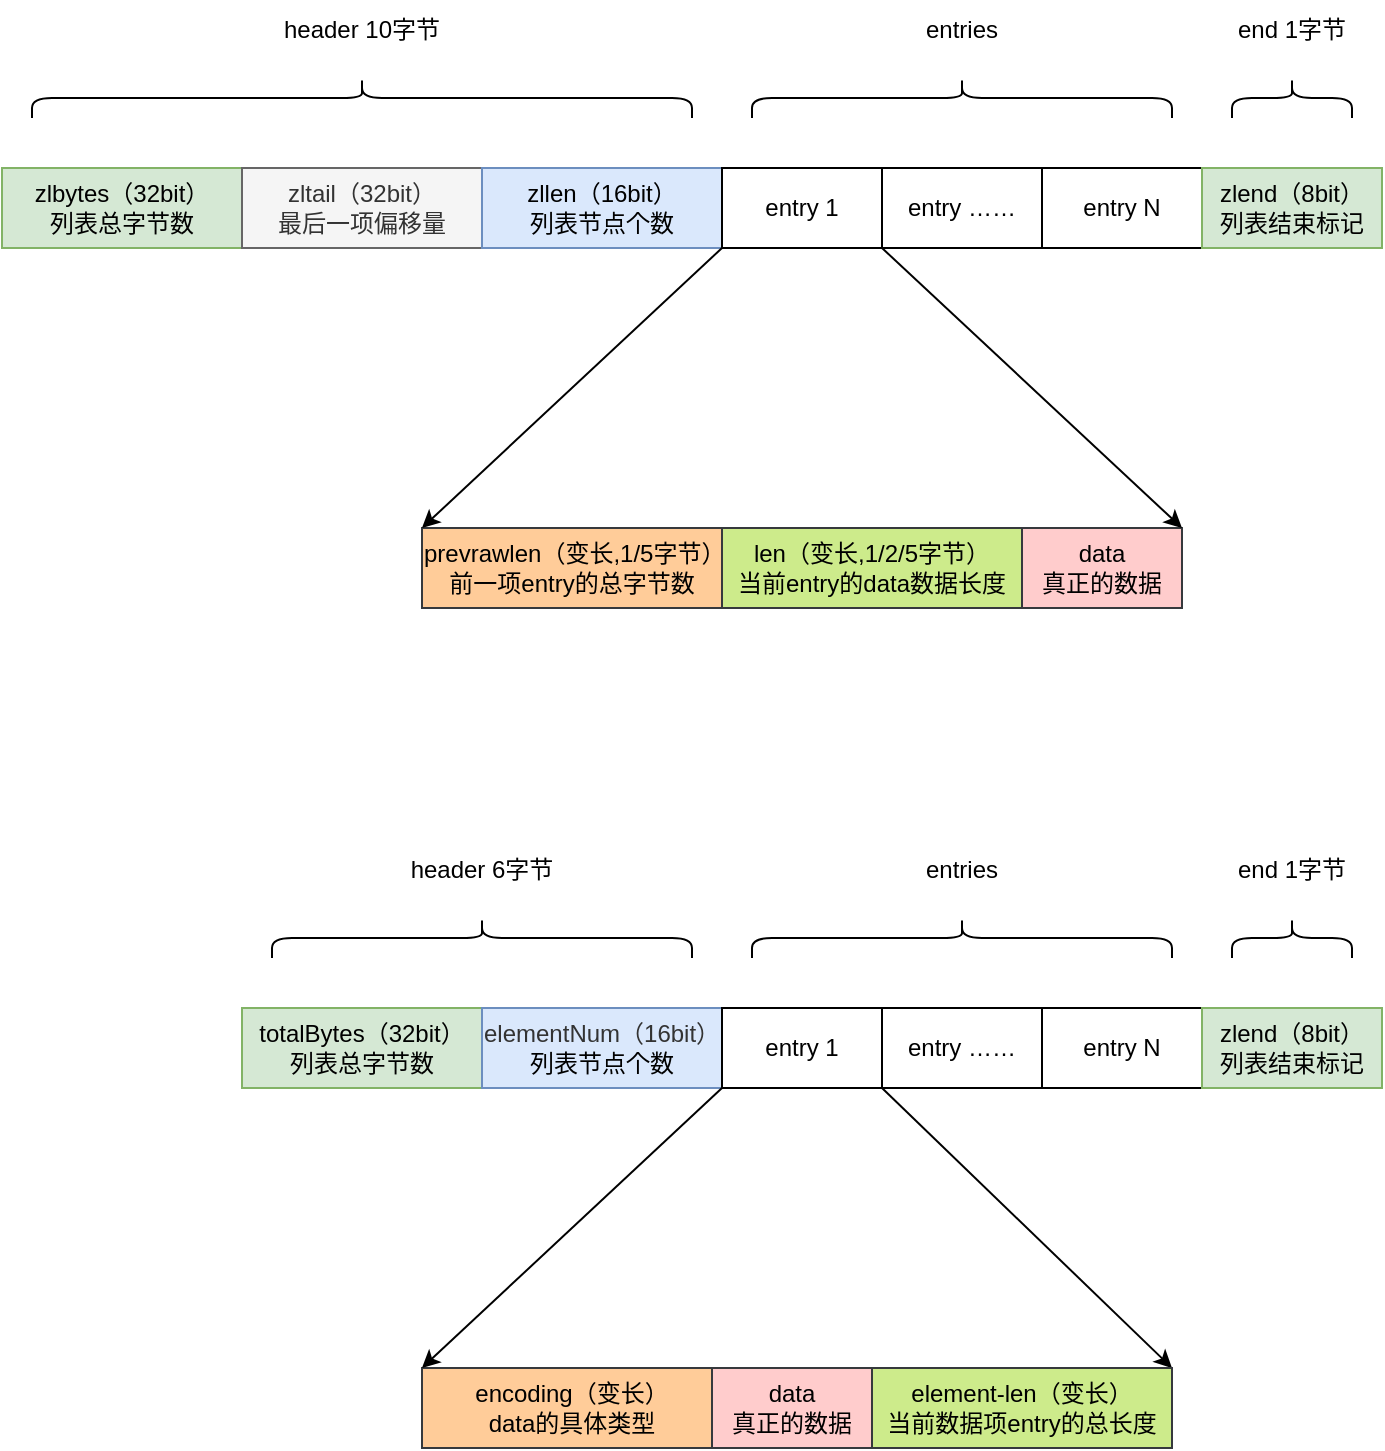 <mxfile version="24.0.7" type="github">
  <diagram name="第 1 页" id="Hzq1gPXP81v7amF3jc7R">
    <mxGraphModel dx="1150" dy="1814" grid="0" gridSize="10" guides="1" tooltips="1" connect="1" arrows="1" fold="1" page="1" pageScale="1" pageWidth="827" pageHeight="1169" math="0" shadow="0">
      <root>
        <mxCell id="0" />
        <mxCell id="1" parent="0" />
        <mxCell id="E9tjk1P1PD2Z4J70Hqr4-1" value="zlbytes（32bit）&lt;div&gt;列表总字节数&lt;/div&gt;" style="rounded=0;whiteSpace=wrap;html=1;fillColor=#d5e8d4;strokeColor=#82b366;" vertex="1" parent="1">
          <mxGeometry x="100" y="-500" width="120" height="40" as="geometry" />
        </mxCell>
        <mxCell id="E9tjk1P1PD2Z4J70Hqr4-3" value="zltail（32bit）&lt;div&gt;最后一项偏移量&lt;/div&gt;" style="rounded=0;whiteSpace=wrap;html=1;fillColor=#f5f5f5;fontColor=#333333;strokeColor=#666666;" vertex="1" parent="1">
          <mxGeometry x="220" y="-500" width="120" height="40" as="geometry" />
        </mxCell>
        <mxCell id="E9tjk1P1PD2Z4J70Hqr4-4" value="zllen（16bit）&lt;div&gt;列表节点个数&lt;/div&gt;" style="rounded=0;whiteSpace=wrap;html=1;fillColor=#dae8fc;strokeColor=#6c8ebf;" vertex="1" parent="1">
          <mxGeometry x="340" y="-500" width="120" height="40" as="geometry" />
        </mxCell>
        <mxCell id="E9tjk1P1PD2Z4J70Hqr4-5" value="entry 1" style="rounded=0;whiteSpace=wrap;html=1;" vertex="1" parent="1">
          <mxGeometry x="460" y="-500" width="80" height="40" as="geometry" />
        </mxCell>
        <mxCell id="E9tjk1P1PD2Z4J70Hqr4-6" value="entry ……" style="rounded=0;whiteSpace=wrap;html=1;" vertex="1" parent="1">
          <mxGeometry x="540" y="-500" width="80" height="40" as="geometry" />
        </mxCell>
        <mxCell id="E9tjk1P1PD2Z4J70Hqr4-7" value="entry N" style="rounded=0;whiteSpace=wrap;html=1;" vertex="1" parent="1">
          <mxGeometry x="620" y="-500" width="80" height="40" as="geometry" />
        </mxCell>
        <mxCell id="E9tjk1P1PD2Z4J70Hqr4-8" value="zlend（8bit）&lt;div&gt;列表结束标记&lt;/div&gt;" style="rounded=0;whiteSpace=wrap;html=1;fillColor=#d5e8d4;strokeColor=#82b366;" vertex="1" parent="1">
          <mxGeometry x="700" y="-500" width="90" height="40" as="geometry" />
        </mxCell>
        <mxCell id="E9tjk1P1PD2Z4J70Hqr4-9" value="prevrawlen（变长,1/5字节）&lt;div&gt;前一项entry的总字节数&lt;/div&gt;" style="rounded=0;whiteSpace=wrap;html=1;fillColor=#ffcc99;strokeColor=#36393d;" vertex="1" parent="1">
          <mxGeometry x="310" y="-320" width="150" height="40" as="geometry" />
        </mxCell>
        <mxCell id="E9tjk1P1PD2Z4J70Hqr4-12" value="len（变长,1/2/5字节）&lt;div&gt;当前entry的data数据长度&lt;/div&gt;" style="rounded=0;whiteSpace=wrap;html=1;fillColor=#cdeb8b;strokeColor=#36393d;" vertex="1" parent="1">
          <mxGeometry x="460" y="-320" width="150" height="40" as="geometry" />
        </mxCell>
        <mxCell id="E9tjk1P1PD2Z4J70Hqr4-13" value="data&lt;div&gt;真正的数据&lt;/div&gt;" style="rounded=0;whiteSpace=wrap;html=1;fillColor=#ffcccc;strokeColor=#36393d;" vertex="1" parent="1">
          <mxGeometry x="610" y="-320" width="80" height="40" as="geometry" />
        </mxCell>
        <mxCell id="E9tjk1P1PD2Z4J70Hqr4-14" value="" style="endArrow=classic;html=1;rounded=0;exitX=0;exitY=1;exitDx=0;exitDy=0;entryX=0;entryY=0;entryDx=0;entryDy=0;" edge="1" parent="1" source="E9tjk1P1PD2Z4J70Hqr4-5" target="E9tjk1P1PD2Z4J70Hqr4-9">
          <mxGeometry width="50" height="50" relative="1" as="geometry">
            <mxPoint x="240" y="-250" as="sourcePoint" />
            <mxPoint x="290" y="-300" as="targetPoint" />
          </mxGeometry>
        </mxCell>
        <mxCell id="E9tjk1P1PD2Z4J70Hqr4-15" value="" style="endArrow=classic;html=1;rounded=0;exitX=0;exitY=1;exitDx=0;exitDy=0;entryX=1;entryY=0;entryDx=0;entryDy=0;" edge="1" parent="1" source="E9tjk1P1PD2Z4J70Hqr4-6" target="E9tjk1P1PD2Z4J70Hqr4-13">
          <mxGeometry width="50" height="50" relative="1" as="geometry">
            <mxPoint x="510" y="-390" as="sourcePoint" />
            <mxPoint x="750" y="-330" as="targetPoint" />
          </mxGeometry>
        </mxCell>
        <mxCell id="E9tjk1P1PD2Z4J70Hqr4-16" value="" style="shape=curlyBracket;whiteSpace=wrap;html=1;rounded=1;labelPosition=left;verticalLabelPosition=middle;align=right;verticalAlign=middle;rotation=90;" vertex="1" parent="1">
          <mxGeometry x="270" y="-700" width="20" height="330" as="geometry" />
        </mxCell>
        <mxCell id="E9tjk1P1PD2Z4J70Hqr4-17" value="" style="shape=curlyBracket;whiteSpace=wrap;html=1;rounded=1;labelPosition=left;verticalLabelPosition=middle;align=right;verticalAlign=middle;rotation=90;" vertex="1" parent="1">
          <mxGeometry x="570" y="-640" width="20" height="210" as="geometry" />
        </mxCell>
        <mxCell id="E9tjk1P1PD2Z4J70Hqr4-18" value="" style="shape=curlyBracket;whiteSpace=wrap;html=1;rounded=1;labelPosition=left;verticalLabelPosition=middle;align=right;verticalAlign=middle;rotation=90;" vertex="1" parent="1">
          <mxGeometry x="735" y="-565" width="20" height="60" as="geometry" />
        </mxCell>
        <mxCell id="E9tjk1P1PD2Z4J70Hqr4-19" value="header 10字节" style="text;html=1;align=center;verticalAlign=middle;whiteSpace=wrap;rounded=0;" vertex="1" parent="1">
          <mxGeometry x="235" y="-584" width="90" height="30" as="geometry" />
        </mxCell>
        <mxCell id="E9tjk1P1PD2Z4J70Hqr4-20" value="entries" style="text;html=1;align=center;verticalAlign=middle;whiteSpace=wrap;rounded=0;" vertex="1" parent="1">
          <mxGeometry x="535" y="-584" width="90" height="30" as="geometry" />
        </mxCell>
        <mxCell id="E9tjk1P1PD2Z4J70Hqr4-21" value="end 1字节" style="text;html=1;align=center;verticalAlign=middle;whiteSpace=wrap;rounded=0;" vertex="1" parent="1">
          <mxGeometry x="700" y="-584" width="90" height="30" as="geometry" />
        </mxCell>
        <mxCell id="E9tjk1P1PD2Z4J70Hqr4-22" value="&lt;span data-pm-slice=&quot;1 1 [&amp;quot;codeblock&amp;quot;,{&amp;quot;data-lang&amp;quot;:&amp;quot;cs&amp;quot;},&amp;quot;code&amp;quot;,{}]&quot;&gt;totalBytes&lt;/span&gt;（32bit）&lt;div&gt;列表总字节数&lt;/div&gt;" style="rounded=0;whiteSpace=wrap;html=1;fillColor=#d5e8d4;strokeColor=#82b366;" vertex="1" parent="1">
          <mxGeometry x="220" y="-80" width="120" height="40" as="geometry" />
        </mxCell>
        <mxCell id="E9tjk1P1PD2Z4J70Hqr4-24" value="&lt;span style=&quot;color: rgb(51, 51, 51);&quot;&gt;elementNum（16bit）&lt;/span&gt;&lt;div style=&quot;color: rgb(51, 51, 51);&quot;&gt;&lt;span style=&quot;color: rgb(0, 0, 0);&quot;&gt;列表节点个数&lt;/span&gt;&lt;/div&gt;" style="rounded=0;whiteSpace=wrap;html=1;fillColor=#dae8fc;strokeColor=#6c8ebf;" vertex="1" parent="1">
          <mxGeometry x="340" y="-80" width="120" height="40" as="geometry" />
        </mxCell>
        <mxCell id="E9tjk1P1PD2Z4J70Hqr4-25" value="entry 1" style="rounded=0;whiteSpace=wrap;html=1;" vertex="1" parent="1">
          <mxGeometry x="460" y="-80" width="80" height="40" as="geometry" />
        </mxCell>
        <mxCell id="E9tjk1P1PD2Z4J70Hqr4-26" value="entry ……" style="rounded=0;whiteSpace=wrap;html=1;" vertex="1" parent="1">
          <mxGeometry x="540" y="-80" width="80" height="40" as="geometry" />
        </mxCell>
        <mxCell id="E9tjk1P1PD2Z4J70Hqr4-27" value="entry N" style="rounded=0;whiteSpace=wrap;html=1;" vertex="1" parent="1">
          <mxGeometry x="620" y="-80" width="80" height="40" as="geometry" />
        </mxCell>
        <mxCell id="E9tjk1P1PD2Z4J70Hqr4-28" value="zlend（8bit）&lt;div&gt;列表结束标记&lt;/div&gt;" style="rounded=0;whiteSpace=wrap;html=1;fillColor=#d5e8d4;strokeColor=#82b366;" vertex="1" parent="1">
          <mxGeometry x="700" y="-80" width="90" height="40" as="geometry" />
        </mxCell>
        <mxCell id="E9tjk1P1PD2Z4J70Hqr4-29" value="encoding（变长）&lt;div&gt;data的具体类型&lt;/div&gt;" style="rounded=0;whiteSpace=wrap;html=1;fillColor=#ffcc99;strokeColor=#36393d;" vertex="1" parent="1">
          <mxGeometry x="310" y="100" width="150" height="40" as="geometry" />
        </mxCell>
        <mxCell id="E9tjk1P1PD2Z4J70Hqr4-32" value="" style="endArrow=classic;html=1;rounded=0;exitX=0;exitY=1;exitDx=0;exitDy=0;entryX=0;entryY=0;entryDx=0;entryDy=0;" edge="1" parent="1" source="E9tjk1P1PD2Z4J70Hqr4-25" target="E9tjk1P1PD2Z4J70Hqr4-29">
          <mxGeometry width="50" height="50" relative="1" as="geometry">
            <mxPoint x="240" y="170" as="sourcePoint" />
            <mxPoint x="290" y="120" as="targetPoint" />
          </mxGeometry>
        </mxCell>
        <mxCell id="E9tjk1P1PD2Z4J70Hqr4-33" value="" style="endArrow=classic;html=1;rounded=0;exitX=0;exitY=1;exitDx=0;exitDy=0;entryX=1;entryY=0;entryDx=0;entryDy=0;" edge="1" parent="1" source="E9tjk1P1PD2Z4J70Hqr4-26" target="E9tjk1P1PD2Z4J70Hqr4-40">
          <mxGeometry width="50" height="50" relative="1" as="geometry">
            <mxPoint x="510" y="30" as="sourcePoint" />
            <mxPoint x="690" y="100" as="targetPoint" />
          </mxGeometry>
        </mxCell>
        <mxCell id="E9tjk1P1PD2Z4J70Hqr4-34" value="" style="shape=curlyBracket;whiteSpace=wrap;html=1;rounded=1;labelPosition=left;verticalLabelPosition=middle;align=right;verticalAlign=middle;rotation=90;" vertex="1" parent="1">
          <mxGeometry x="330" y="-220" width="20" height="210" as="geometry" />
        </mxCell>
        <mxCell id="E9tjk1P1PD2Z4J70Hqr4-35" value="" style="shape=curlyBracket;whiteSpace=wrap;html=1;rounded=1;labelPosition=left;verticalLabelPosition=middle;align=right;verticalAlign=middle;rotation=90;" vertex="1" parent="1">
          <mxGeometry x="570" y="-220" width="20" height="210" as="geometry" />
        </mxCell>
        <mxCell id="E9tjk1P1PD2Z4J70Hqr4-36" value="" style="shape=curlyBracket;whiteSpace=wrap;html=1;rounded=1;labelPosition=left;verticalLabelPosition=middle;align=right;verticalAlign=middle;rotation=90;" vertex="1" parent="1">
          <mxGeometry x="735" y="-145" width="20" height="60" as="geometry" />
        </mxCell>
        <mxCell id="E9tjk1P1PD2Z4J70Hqr4-37" value="header 6字节" style="text;html=1;align=center;verticalAlign=middle;whiteSpace=wrap;rounded=0;" vertex="1" parent="1">
          <mxGeometry x="295" y="-164" width="90" height="30" as="geometry" />
        </mxCell>
        <mxCell id="E9tjk1P1PD2Z4J70Hqr4-38" value="entries" style="text;html=1;align=center;verticalAlign=middle;whiteSpace=wrap;rounded=0;" vertex="1" parent="1">
          <mxGeometry x="535" y="-164" width="90" height="30" as="geometry" />
        </mxCell>
        <mxCell id="E9tjk1P1PD2Z4J70Hqr4-39" value="end 1字节" style="text;html=1;align=center;verticalAlign=middle;whiteSpace=wrap;rounded=0;" vertex="1" parent="1">
          <mxGeometry x="700" y="-164" width="90" height="30" as="geometry" />
        </mxCell>
        <mxCell id="E9tjk1P1PD2Z4J70Hqr4-40" value="element-len（变长）&lt;div&gt;当前数据项entry的总长度&lt;/div&gt;" style="rounded=0;whiteSpace=wrap;html=1;fillColor=#cdeb8b;strokeColor=#36393d;" vertex="1" parent="1">
          <mxGeometry x="535" y="100" width="150" height="40" as="geometry" />
        </mxCell>
        <mxCell id="E9tjk1P1PD2Z4J70Hqr4-41" value="data&lt;div&gt;真正的数据&lt;/div&gt;" style="rounded=0;whiteSpace=wrap;html=1;fillColor=#ffcccc;strokeColor=#36393d;" vertex="1" parent="1">
          <mxGeometry x="455" y="100" width="80" height="40" as="geometry" />
        </mxCell>
      </root>
    </mxGraphModel>
  </diagram>
</mxfile>

